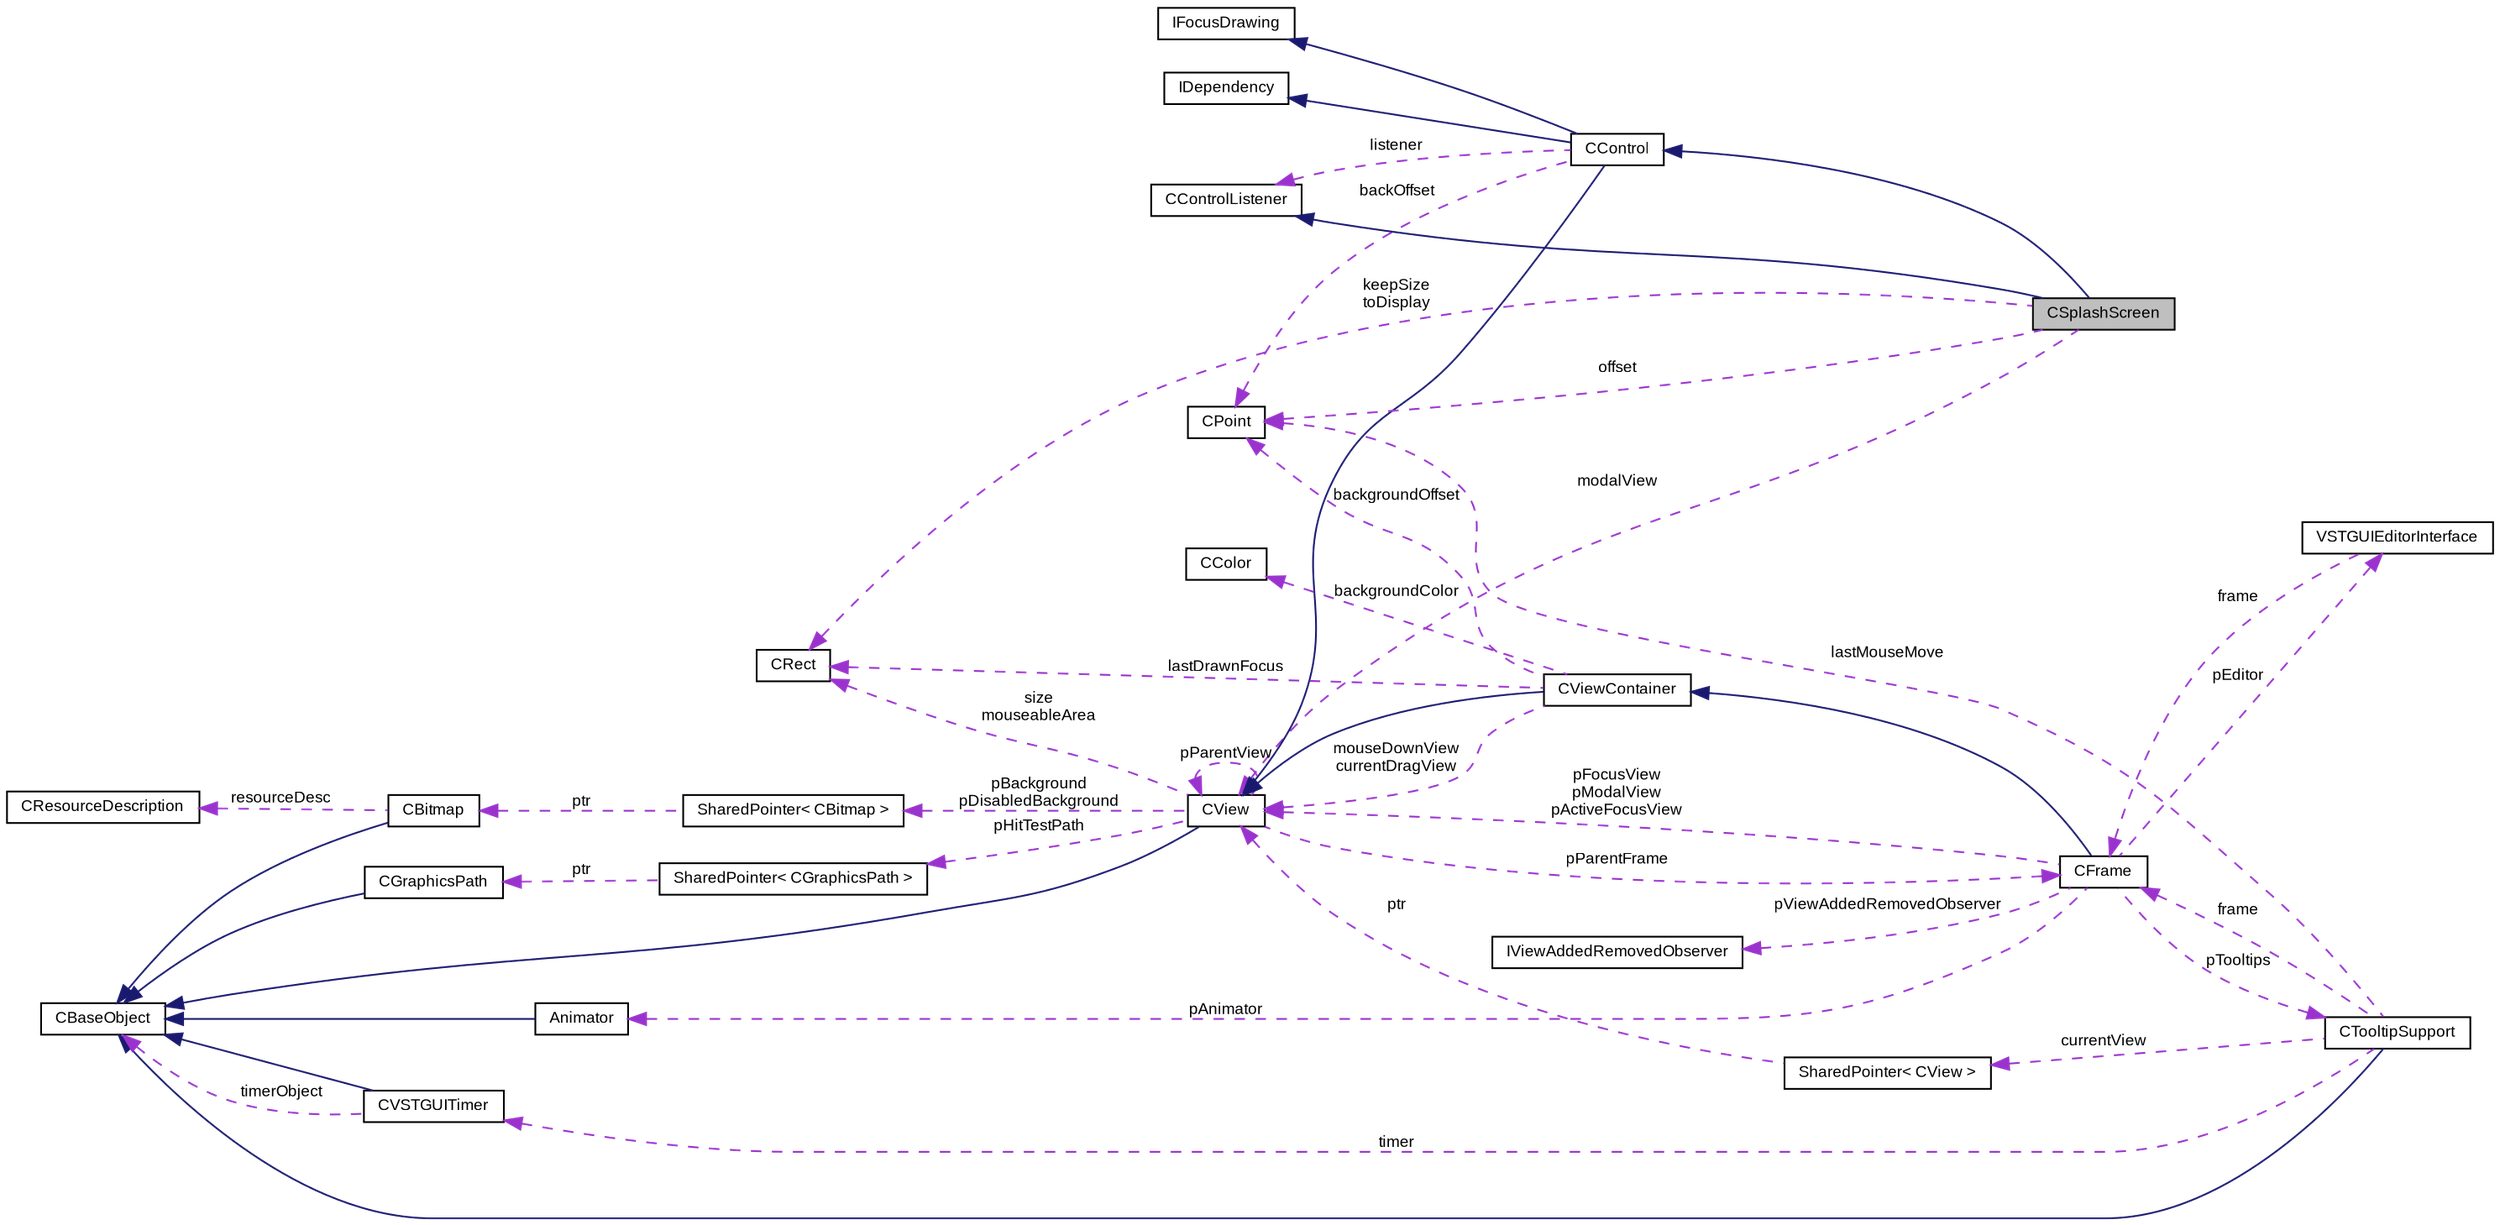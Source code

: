 digraph G
{
  bgcolor="transparent";
  edge [fontname="Arial",fontsize="9",labelfontname="Arial",labelfontsize="9"];
  node [fontname="Arial",fontsize="9",shape=record];
  rankdir=LR;
  Node1 [label="CSplashScreen",height=0.2,width=0.4,color="black", fillcolor="grey75", style="filled" fontcolor="black"];
  Node2 -> Node1 [dir=back,color="midnightblue",fontsize="9",style="solid",fontname="Arial"];
  Node2 [label="CControl",height=0.2,width=0.4,color="black",URL="$class_v_s_t_g_u_i_1_1_c_control.html",tooltip="base class of all VSTGUI controls"];
  Node3 -> Node2 [dir=back,color="midnightblue",fontsize="9",style="solid",fontname="Arial"];
  Node3 [label="CView",height=0.2,width=0.4,color="black",URL="$class_v_s_t_g_u_i_1_1_c_view.html",tooltip="Base Class of all view objects."];
  Node4 -> Node3 [dir=back,color="midnightblue",fontsize="9",style="solid",fontname="Arial"];
  Node4 [label="CBaseObject",height=0.2,width=0.4,color="black",URL="$class_v_s_t_g_u_i_1_1_c_base_object.html",tooltip="Base Object with reference counter."];
  Node5 -> Node3 [dir=back,color="darkorchid3",fontsize="9",style="dashed",label="pBackground\npDisabledBackground",fontname="Arial"];
  Node5 [label="SharedPointer\< CBitmap \>",height=0.2,width=0.4,color="black",URL="$class_v_s_t_g_u_i_1_1_shared_pointer.html"];
  Node6 -> Node5 [dir=back,color="darkorchid3",fontsize="9",style="dashed",label="ptr",fontname="Arial"];
  Node6 [label="CBitmap",height=0.2,width=0.4,color="black",URL="$class_v_s_t_g_u_i_1_1_c_bitmap.html",tooltip="Encapsulates various platform depended kinds of bitmaps."];
  Node4 -> Node6 [dir=back,color="midnightblue",fontsize="9",style="solid",fontname="Arial"];
  Node7 -> Node6 [dir=back,color="darkorchid3",fontsize="9",style="dashed",label="resourceDesc",fontname="Arial"];
  Node7 [label="CResourceDescription",height=0.2,width=0.4,color="black",URL="$class_v_s_t_g_u_i_1_1_c_resource_description.html",tooltip="Describes a resource by name or by ID."];
  Node8 -> Node3 [dir=back,color="darkorchid3",fontsize="9",style="dashed",label="pParentFrame",fontname="Arial"];
  Node8 [label="CFrame",height=0.2,width=0.4,color="black",URL="$class_v_s_t_g_u_i_1_1_c_frame.html",tooltip="The CFrame is the parent container of all views."];
  Node9 -> Node8 [dir=back,color="midnightblue",fontsize="9",style="solid",fontname="Arial"];
  Node9 [label="CViewContainer",height=0.2,width=0.4,color="black",URL="$class_v_s_t_g_u_i_1_1_c_view_container.html",tooltip="Container Class of CView objects."];
  Node3 -> Node9 [dir=back,color="midnightblue",fontsize="9",style="solid",fontname="Arial"];
  Node3 -> Node9 [dir=back,color="darkorchid3",fontsize="9",style="dashed",label="mouseDownView\ncurrentDragView",fontname="Arial"];
  Node10 -> Node9 [dir=back,color="darkorchid3",fontsize="9",style="dashed",label="backgroundOffset",fontname="Arial"];
  Node10 [label="CPoint",height=0.2,width=0.4,color="black",URL="$struct_v_s_t_g_u_i_1_1_c_point.html",tooltip="Point structure."];
  Node11 -> Node9 [dir=back,color="darkorchid3",fontsize="9",style="dashed",label="backgroundColor",fontname="Arial"];
  Node11 [label="CColor",height=0.2,width=0.4,color="black",URL="$struct_v_s_t_g_u_i_1_1_c_color.html",tooltip="RGBA Color structure."];
  Node12 -> Node9 [dir=back,color="darkorchid3",fontsize="9",style="dashed",label="lastDrawnFocus",fontname="Arial"];
  Node12 [label="CRect",height=0.2,width=0.4,color="black",URL="$struct_v_s_t_g_u_i_1_1_c_rect.html",tooltip="Rect structure."];
  Node13 -> Node8 [dir=back,color="darkorchid3",fontsize="9",style="dashed",label="pViewAddedRemovedObserver",fontname="Arial"];
  Node13 [label="IViewAddedRemovedObserver",height=0.2,width=0.4,color="black",URL="$class_v_s_t_g_u_i_1_1_i_view_added_removed_observer.html",tooltip="view added removed observer interface for CFrame"];
  Node3 -> Node8 [dir=back,color="darkorchid3",fontsize="9",style="dashed",label="pFocusView\npModalView\npActiveFocusView",fontname="Arial"];
  Node14 -> Node8 [dir=back,color="darkorchid3",fontsize="9",style="dashed",label="pAnimator",fontname="Arial"];
  Node14 [label="Animator",height=0.2,width=0.4,color="black",URL="$class_v_s_t_g_u_i_1_1_animation_1_1_animator.html",tooltip="Animation runner."];
  Node4 -> Node14 [dir=back,color="midnightblue",fontsize="9",style="solid",fontname="Arial"];
  Node15 -> Node8 [dir=back,color="darkorchid3",fontsize="9",style="dashed",label="pTooltips",fontname="Arial"];
  Node15 [label="CTooltipSupport",height=0.2,width=0.4,color="black",URL="$class_v_s_t_g_u_i_1_1_c_tooltip_support.html",tooltip="Generic Tooltip Support class."];
  Node4 -> Node15 [dir=back,color="midnightblue",fontsize="9",style="solid",fontname="Arial"];
  Node8 -> Node15 [dir=back,color="darkorchid3",fontsize="9",style="dashed",label="frame",fontname="Arial"];
  Node16 -> Node15 [dir=back,color="darkorchid3",fontsize="9",style="dashed",label="currentView",fontname="Arial"];
  Node16 [label="SharedPointer\< CView \>",height=0.2,width=0.4,color="black",URL="$class_v_s_t_g_u_i_1_1_shared_pointer.html"];
  Node3 -> Node16 [dir=back,color="darkorchid3",fontsize="9",style="dashed",label="ptr",fontname="Arial"];
  Node10 -> Node15 [dir=back,color="darkorchid3",fontsize="9",style="dashed",label="lastMouseMove",fontname="Arial"];
  Node17 -> Node15 [dir=back,color="darkorchid3",fontsize="9",style="dashed",label="timer",fontname="Arial"];
  Node17 [label="CVSTGUITimer",height=0.2,width=0.4,color="black",URL="$class_v_s_t_g_u_i_1_1_c_v_s_t_g_u_i_timer.html",tooltip="A timer class, which posts timer messages to CBaseObjects."];
  Node4 -> Node17 [dir=back,color="midnightblue",fontsize="9",style="solid",fontname="Arial"];
  Node4 -> Node17 [dir=back,color="darkorchid3",fontsize="9",style="dashed",label="timerObject",fontname="Arial"];
  Node18 -> Node8 [dir=back,color="darkorchid3",fontsize="9",style="dashed",label="pEditor",fontname="Arial"];
  Node18 [label="VSTGUIEditorInterface",height=0.2,width=0.4,color="black",URL="$class_v_s_t_g_u_i_1_1_v_s_t_g_u_i_editor_interface.html"];
  Node8 -> Node18 [dir=back,color="darkorchid3",fontsize="9",style="dashed",label="frame",fontname="Arial"];
  Node3 -> Node3 [dir=back,color="darkorchid3",fontsize="9",style="dashed",label="pParentView",fontname="Arial"];
  Node19 -> Node3 [dir=back,color="darkorchid3",fontsize="9",style="dashed",label="pHitTestPath",fontname="Arial"];
  Node19 [label="SharedPointer\< CGraphicsPath \>",height=0.2,width=0.4,color="black",URL="$class_v_s_t_g_u_i_1_1_shared_pointer.html"];
  Node20 -> Node19 [dir=back,color="darkorchid3",fontsize="9",style="dashed",label="ptr",fontname="Arial"];
  Node20 [label="CGraphicsPath",height=0.2,width=0.4,color="black",URL="$class_v_s_t_g_u_i_1_1_c_graphics_path.html",tooltip="Graphics Path Object."];
  Node4 -> Node20 [dir=back,color="midnightblue",fontsize="9",style="solid",fontname="Arial"];
  Node12 -> Node3 [dir=back,color="darkorchid3",fontsize="9",style="dashed",label="size\nmouseableArea",fontname="Arial"];
  Node21 -> Node2 [dir=back,color="midnightblue",fontsize="9",style="solid",fontname="Arial"];
  Node21 [label="IFocusDrawing",height=0.2,width=0.4,color="black",URL="$class_v_s_t_g_u_i_1_1_i_focus_drawing.html",tooltip="Custom focus drawing interface."];
  Node22 -> Node2 [dir=back,color="midnightblue",fontsize="9",style="solid",fontname="Arial"];
  Node22 [label="IDependency",height=0.2,width=0.4,color="black",URL="$class_v_s_t_g_u_i_1_1_i_dependency.html",tooltip="simple dependency between objects."];
  Node23 -> Node2 [dir=back,color="darkorchid3",fontsize="9",style="dashed",label="listener",fontname="Arial"];
  Node23 [label="CControlListener",height=0.2,width=0.4,color="black",URL="$class_c_control_listener.html"];
  Node10 -> Node2 [dir=back,color="darkorchid3",fontsize="9",style="dashed",label="backOffset",fontname="Arial"];
  Node23 -> Node1 [dir=back,color="midnightblue",fontsize="9",style="solid",fontname="Arial"];
  Node3 -> Node1 [dir=back,color="darkorchid3",fontsize="9",style="dashed",label="modalView",fontname="Arial"];
  Node10 -> Node1 [dir=back,color="darkorchid3",fontsize="9",style="dashed",label="offset",fontname="Arial"];
  Node12 -> Node1 [dir=back,color="darkorchid3",fontsize="9",style="dashed",label="keepSize\ntoDisplay",fontname="Arial"];
}
